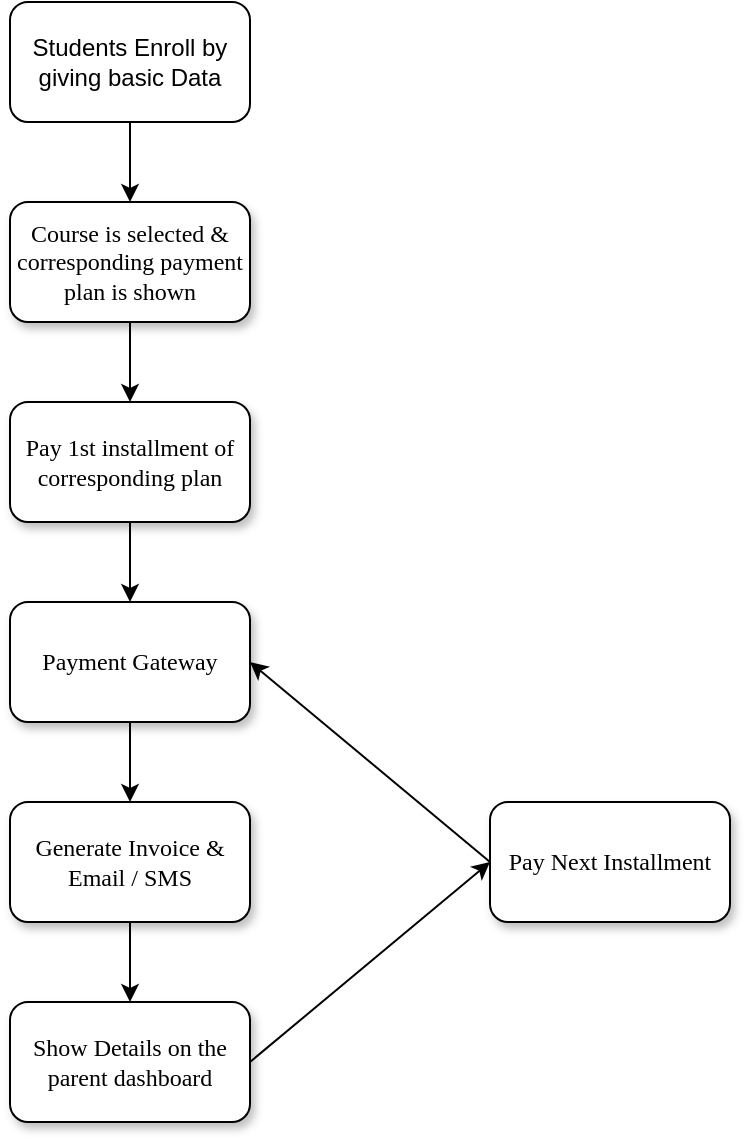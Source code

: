 <mxfile version="14.9.1" type="device"><diagram name="Page-1" id="10a91c8b-09ff-31b1-d368-03940ed4cc9e"><mxGraphModel dx="1178" dy="609" grid="1" gridSize="10" guides="1" tooltips="1" connect="1" arrows="1" fold="1" page="1" pageScale="1" pageWidth="1100" pageHeight="850" background="none" math="0" shadow="0"><root><mxCell id="0"/><mxCell id="1" parent="0"/><mxCell id="YsvFuOuvAfluSvr-u0df-16" style="edgeStyle=none;rounded=0;orthogonalLoop=1;jettySize=auto;html=1;exitX=0.5;exitY=1;exitDx=0;exitDy=0;entryX=0.5;entryY=0;entryDx=0;entryDy=0;" edge="1" parent="1" source="62893188c0fa7362-1" target="62893188c0fa7362-2"><mxGeometry relative="1" as="geometry"/></mxCell><mxCell id="62893188c0fa7362-1" value="Course is selected &amp;amp; corresponding payment plan is shown" style="whiteSpace=wrap;html=1;rounded=1;shadow=1;labelBackgroundColor=none;strokeWidth=1;fontFamily=Verdana;fontSize=12;align=center;" parent="1" vertex="1"><mxGeometry x="350" y="150" width="120" height="60" as="geometry"/></mxCell><mxCell id="YsvFuOuvAfluSvr-u0df-17" style="edgeStyle=none;rounded=0;orthogonalLoop=1;jettySize=auto;html=1;exitX=0.5;exitY=1;exitDx=0;exitDy=0;entryX=0.5;entryY=0;entryDx=0;entryDy=0;" edge="1" parent="1" source="62893188c0fa7362-2" target="62893188c0fa7362-9"><mxGeometry relative="1" as="geometry"/></mxCell><mxCell id="62893188c0fa7362-2" value="Pay 1st installment of corresponding plan" style="whiteSpace=wrap;html=1;rounded=1;shadow=1;labelBackgroundColor=none;strokeWidth=1;fontFamily=Verdana;fontSize=12;align=center;" parent="1" vertex="1"><mxGeometry x="350" y="250" width="120" height="60" as="geometry"/></mxCell><mxCell id="YsvFuOuvAfluSvr-u0df-19" style="edgeStyle=none;rounded=0;orthogonalLoop=1;jettySize=auto;html=1;exitX=0.5;exitY=1;exitDx=0;exitDy=0;entryX=0.5;entryY=0;entryDx=0;entryDy=0;" edge="1" parent="1" source="62893188c0fa7362-3" target="YsvFuOuvAfluSvr-u0df-7"><mxGeometry relative="1" as="geometry"/></mxCell><mxCell id="62893188c0fa7362-3" value="Generate Invoice &amp;amp; Email / SMS" style="whiteSpace=wrap;html=1;rounded=1;shadow=1;labelBackgroundColor=none;strokeWidth=1;fontFamily=Verdana;fontSize=12;align=center;" parent="1" vertex="1"><mxGeometry x="350" y="450" width="120" height="60" as="geometry"/></mxCell><mxCell id="YsvFuOuvAfluSvr-u0df-18" style="edgeStyle=none;rounded=0;orthogonalLoop=1;jettySize=auto;html=1;exitX=0.5;exitY=1;exitDx=0;exitDy=0;entryX=0.5;entryY=0;entryDx=0;entryDy=0;" edge="1" parent="1" source="62893188c0fa7362-9" target="62893188c0fa7362-3"><mxGeometry relative="1" as="geometry"/></mxCell><mxCell id="62893188c0fa7362-9" value="Payment Gateway" style="whiteSpace=wrap;html=1;rounded=1;shadow=1;labelBackgroundColor=none;strokeWidth=1;fontFamily=Verdana;fontSize=12;align=center;" parent="1" vertex="1"><mxGeometry x="350" y="350" width="120" height="60" as="geometry"/></mxCell><mxCell id="YsvFuOuvAfluSvr-u0df-15" style="edgeStyle=none;rounded=0;orthogonalLoop=1;jettySize=auto;html=1;exitX=0.5;exitY=1;exitDx=0;exitDy=0;entryX=0.5;entryY=0;entryDx=0;entryDy=0;" edge="1" parent="1" source="YsvFuOuvAfluSvr-u0df-1" target="62893188c0fa7362-1"><mxGeometry relative="1" as="geometry"/></mxCell><mxCell id="YsvFuOuvAfluSvr-u0df-1" value="Students Enroll by giving basic Data" style="rounded=1;whiteSpace=wrap;html=1;" vertex="1" parent="1"><mxGeometry x="350" y="50" width="120" height="60" as="geometry"/></mxCell><mxCell id="YsvFuOuvAfluSvr-u0df-20" style="edgeStyle=none;rounded=0;orthogonalLoop=1;jettySize=auto;html=1;exitX=1;exitY=0.5;exitDx=0;exitDy=0;entryX=0;entryY=0.5;entryDx=0;entryDy=0;" edge="1" parent="1" source="YsvFuOuvAfluSvr-u0df-7" target="YsvFuOuvAfluSvr-u0df-8"><mxGeometry relative="1" as="geometry"/></mxCell><mxCell id="YsvFuOuvAfluSvr-u0df-7" value="&lt;span&gt;Show Details on the parent dashboard&lt;/span&gt;" style="whiteSpace=wrap;html=1;rounded=1;shadow=1;labelBackgroundColor=none;strokeWidth=1;fontFamily=Verdana;fontSize=12;align=center;" vertex="1" parent="1"><mxGeometry x="350" y="550" width="120" height="60" as="geometry"/></mxCell><mxCell id="YsvFuOuvAfluSvr-u0df-21" style="edgeStyle=none;rounded=0;orthogonalLoop=1;jettySize=auto;html=1;exitX=0;exitY=0.5;exitDx=0;exitDy=0;entryX=1;entryY=0.5;entryDx=0;entryDy=0;" edge="1" parent="1" source="YsvFuOuvAfluSvr-u0df-8" target="62893188c0fa7362-9"><mxGeometry relative="1" as="geometry"/></mxCell><mxCell id="YsvFuOuvAfluSvr-u0df-8" value="&lt;span&gt;Pay Next Installment&lt;/span&gt;" style="whiteSpace=wrap;html=1;rounded=1;shadow=1;labelBackgroundColor=none;strokeWidth=1;fontFamily=Verdana;fontSize=12;align=center;" vertex="1" parent="1"><mxGeometry x="590" y="450" width="120" height="60" as="geometry"/></mxCell></root></mxGraphModel></diagram></mxfile>